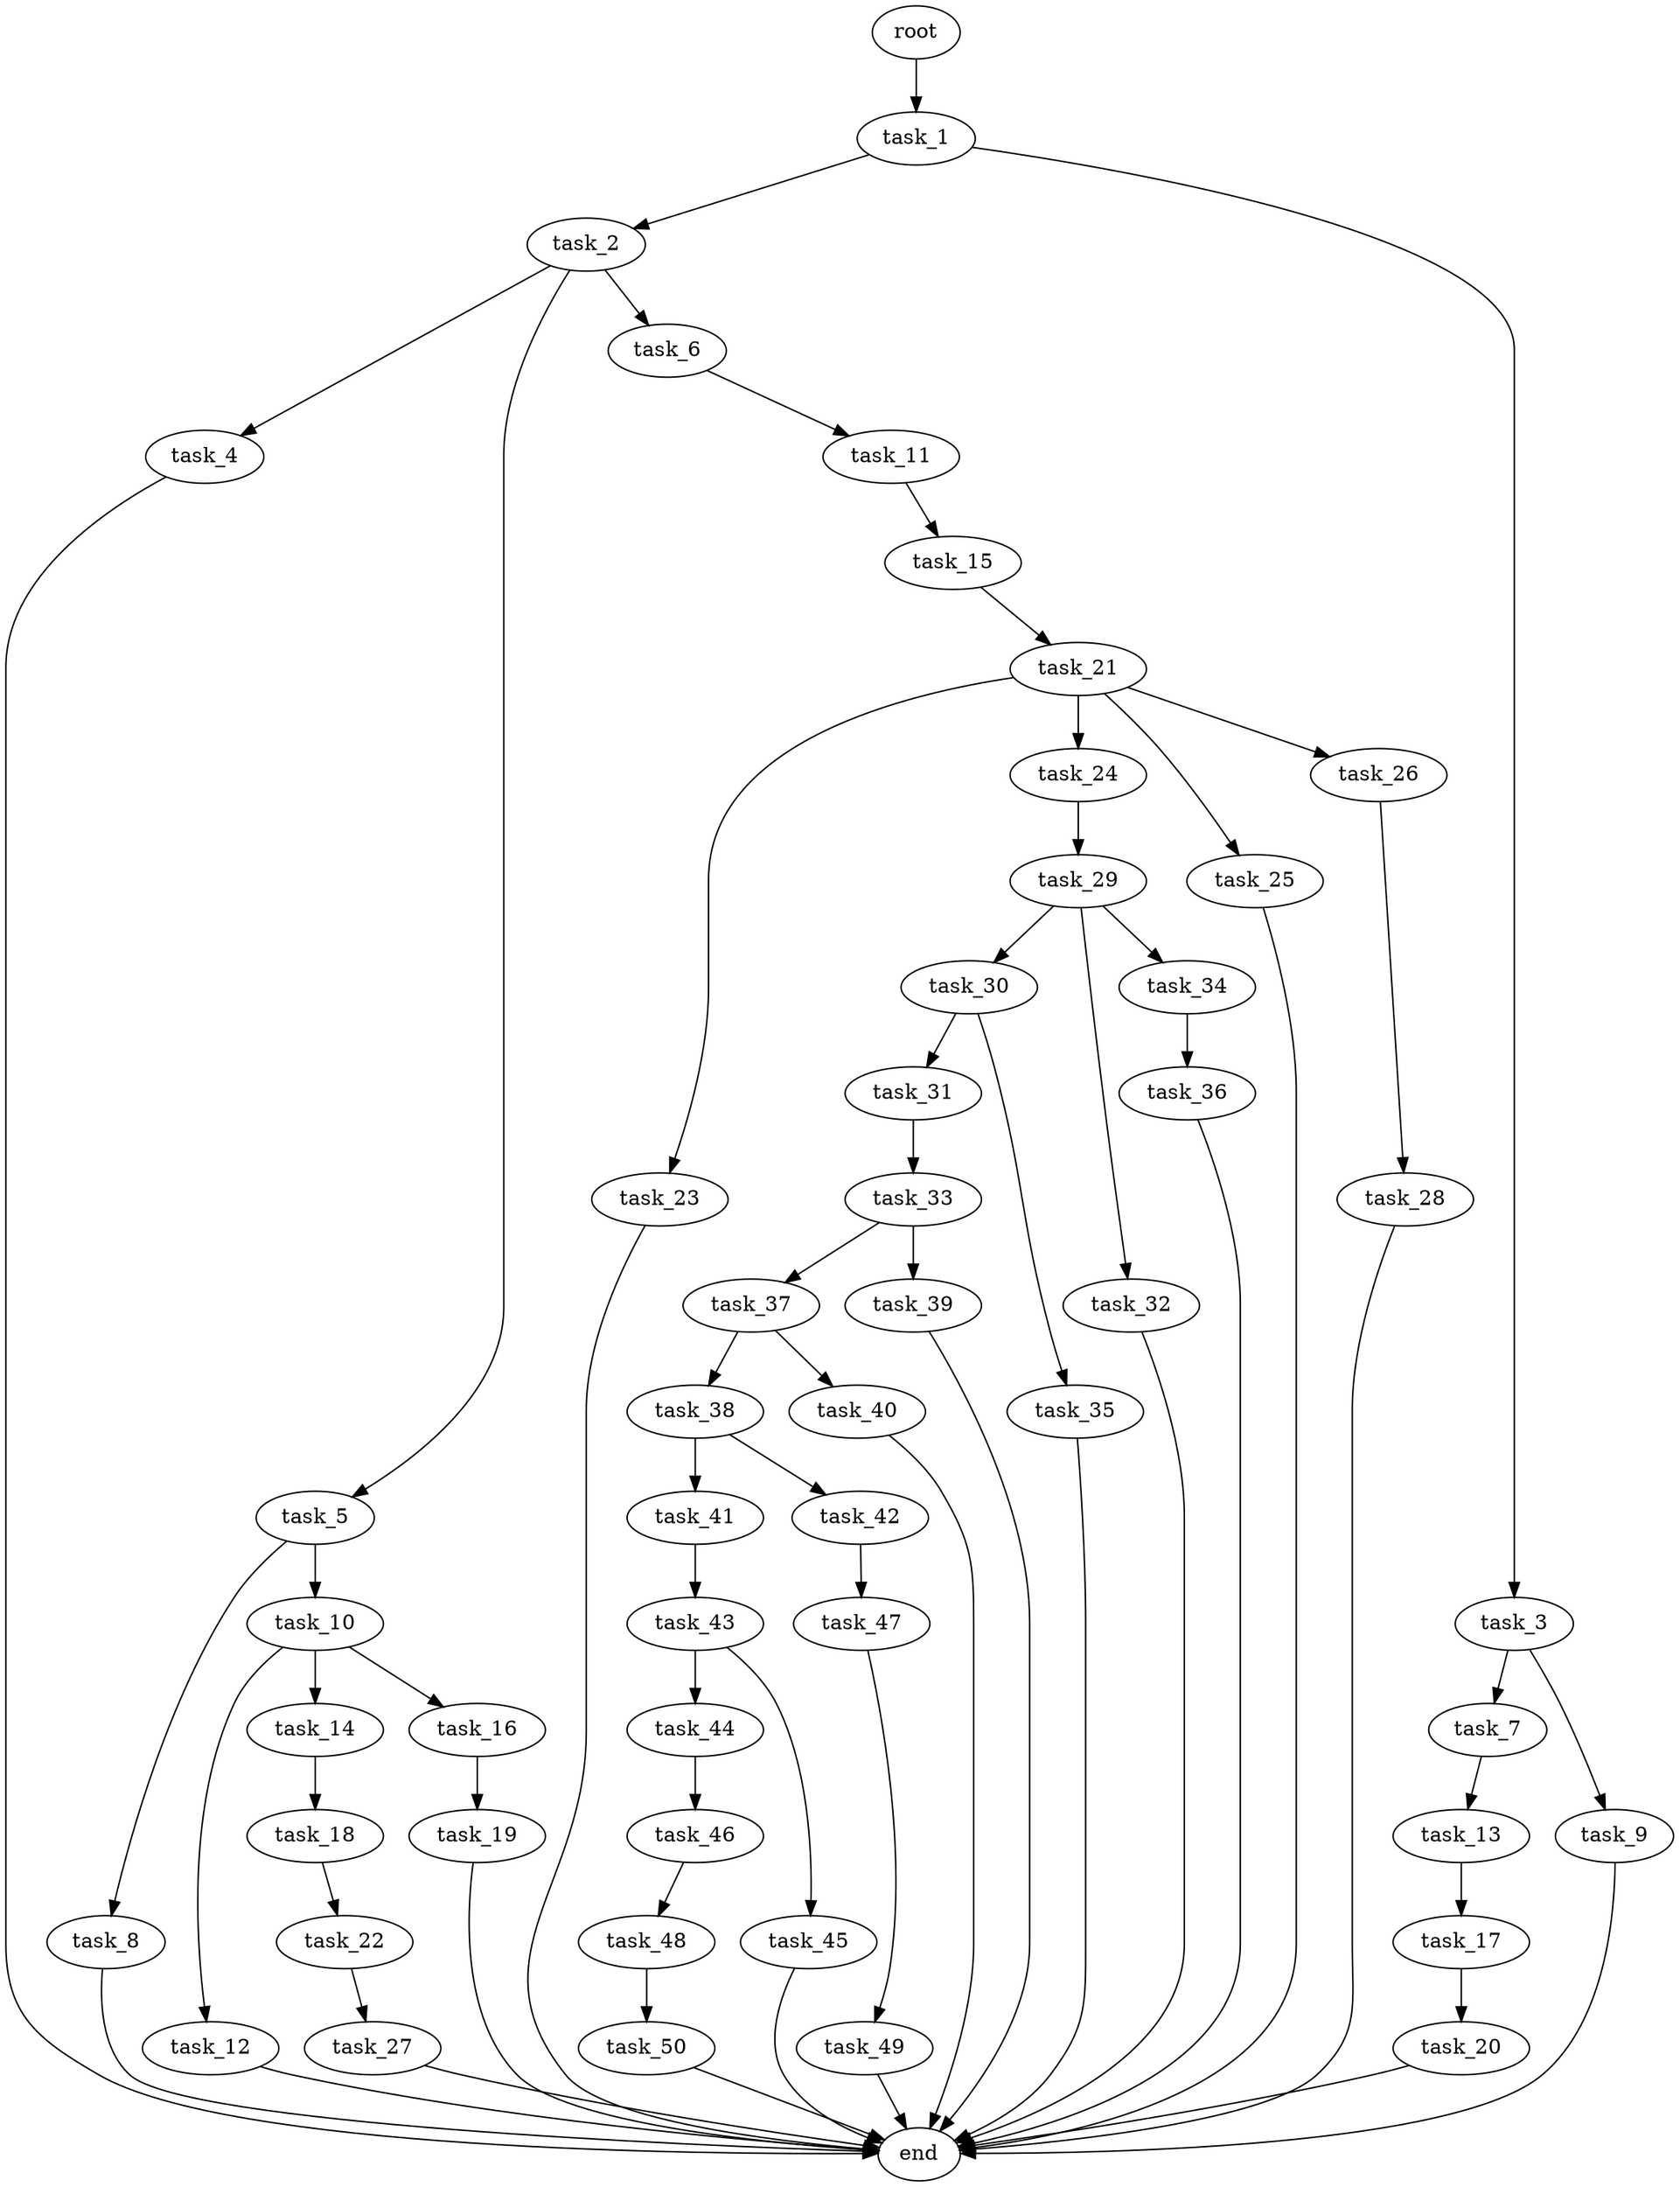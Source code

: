 digraph G {
  root [size="0.000000e+00"];
  task_1 [size="4.172426e+07"];
  task_2 [size="2.372882e+09"];
  task_3 [size="5.874268e+09"];
  task_4 [size="6.155150e+09"];
  task_5 [size="9.802199e+09"];
  task_6 [size="8.496683e+09"];
  task_7 [size="9.426450e+09"];
  task_8 [size="6.535079e+09"];
  task_9 [size="2.972592e+09"];
  task_10 [size="2.767653e+09"];
  task_11 [size="4.626085e+09"];
  task_12 [size="9.006650e+09"];
  task_13 [size="6.594816e+09"];
  task_14 [size="8.695613e+09"];
  task_15 [size="3.097759e+09"];
  task_16 [size="1.104083e+09"];
  task_17 [size="9.630145e+09"];
  task_18 [size="4.519543e+09"];
  task_19 [size="5.815722e+09"];
  task_20 [size="8.283561e+09"];
  task_21 [size="7.438430e+09"];
  task_22 [size="1.355242e+09"];
  task_23 [size="6.402855e+09"];
  task_24 [size="9.262593e+09"];
  task_25 [size="2.848808e+09"];
  task_26 [size="2.323364e+09"];
  task_27 [size="7.686154e+09"];
  task_28 [size="8.303616e+09"];
  task_29 [size="9.935151e+09"];
  task_30 [size="1.092143e+09"];
  task_31 [size="3.910601e+09"];
  task_32 [size="9.366891e+09"];
  task_33 [size="7.336525e+09"];
  task_34 [size="2.495607e+09"];
  task_35 [size="5.797811e+09"];
  task_36 [size="9.196112e+09"];
  task_37 [size="2.093770e+09"];
  task_38 [size="6.112628e+09"];
  task_39 [size="3.294569e+09"];
  task_40 [size="6.267120e+09"];
  task_41 [size="7.106674e+09"];
  task_42 [size="5.677350e+09"];
  task_43 [size="5.428476e+08"];
  task_44 [size="8.123937e+09"];
  task_45 [size="7.040724e+09"];
  task_46 [size="5.723444e+09"];
  task_47 [size="4.292504e+09"];
  task_48 [size="5.063309e+09"];
  task_49 [size="3.142943e+09"];
  task_50 [size="5.074324e+09"];
  end [size="0.000000e+00"];

  root -> task_1 [size="1.000000e-12"];
  task_1 -> task_2 [size="2.372882e+08"];
  task_1 -> task_3 [size="5.874268e+08"];
  task_2 -> task_4 [size="6.155150e+08"];
  task_2 -> task_5 [size="9.802199e+08"];
  task_2 -> task_6 [size="8.496683e+08"];
  task_3 -> task_7 [size="9.426450e+08"];
  task_3 -> task_9 [size="2.972592e+08"];
  task_4 -> end [size="1.000000e-12"];
  task_5 -> task_8 [size="6.535079e+08"];
  task_5 -> task_10 [size="2.767653e+08"];
  task_6 -> task_11 [size="4.626085e+08"];
  task_7 -> task_13 [size="6.594816e+08"];
  task_8 -> end [size="1.000000e-12"];
  task_9 -> end [size="1.000000e-12"];
  task_10 -> task_12 [size="9.006650e+08"];
  task_10 -> task_14 [size="8.695613e+08"];
  task_10 -> task_16 [size="1.104083e+08"];
  task_11 -> task_15 [size="3.097759e+08"];
  task_12 -> end [size="1.000000e-12"];
  task_13 -> task_17 [size="9.630145e+08"];
  task_14 -> task_18 [size="4.519543e+08"];
  task_15 -> task_21 [size="7.438430e+08"];
  task_16 -> task_19 [size="5.815722e+08"];
  task_17 -> task_20 [size="8.283561e+08"];
  task_18 -> task_22 [size="1.355242e+08"];
  task_19 -> end [size="1.000000e-12"];
  task_20 -> end [size="1.000000e-12"];
  task_21 -> task_23 [size="6.402855e+08"];
  task_21 -> task_24 [size="9.262593e+08"];
  task_21 -> task_25 [size="2.848808e+08"];
  task_21 -> task_26 [size="2.323364e+08"];
  task_22 -> task_27 [size="7.686154e+08"];
  task_23 -> end [size="1.000000e-12"];
  task_24 -> task_29 [size="9.935151e+08"];
  task_25 -> end [size="1.000000e-12"];
  task_26 -> task_28 [size="8.303616e+08"];
  task_27 -> end [size="1.000000e-12"];
  task_28 -> end [size="1.000000e-12"];
  task_29 -> task_30 [size="1.092143e+08"];
  task_29 -> task_32 [size="9.366891e+08"];
  task_29 -> task_34 [size="2.495607e+08"];
  task_30 -> task_31 [size="3.910601e+08"];
  task_30 -> task_35 [size="5.797811e+08"];
  task_31 -> task_33 [size="7.336525e+08"];
  task_32 -> end [size="1.000000e-12"];
  task_33 -> task_37 [size="2.093770e+08"];
  task_33 -> task_39 [size="3.294569e+08"];
  task_34 -> task_36 [size="9.196112e+08"];
  task_35 -> end [size="1.000000e-12"];
  task_36 -> end [size="1.000000e-12"];
  task_37 -> task_38 [size="6.112628e+08"];
  task_37 -> task_40 [size="6.267120e+08"];
  task_38 -> task_41 [size="7.106674e+08"];
  task_38 -> task_42 [size="5.677350e+08"];
  task_39 -> end [size="1.000000e-12"];
  task_40 -> end [size="1.000000e-12"];
  task_41 -> task_43 [size="5.428476e+07"];
  task_42 -> task_47 [size="4.292504e+08"];
  task_43 -> task_44 [size="8.123937e+08"];
  task_43 -> task_45 [size="7.040724e+08"];
  task_44 -> task_46 [size="5.723444e+08"];
  task_45 -> end [size="1.000000e-12"];
  task_46 -> task_48 [size="5.063309e+08"];
  task_47 -> task_49 [size="3.142943e+08"];
  task_48 -> task_50 [size="5.074324e+08"];
  task_49 -> end [size="1.000000e-12"];
  task_50 -> end [size="1.000000e-12"];
}
